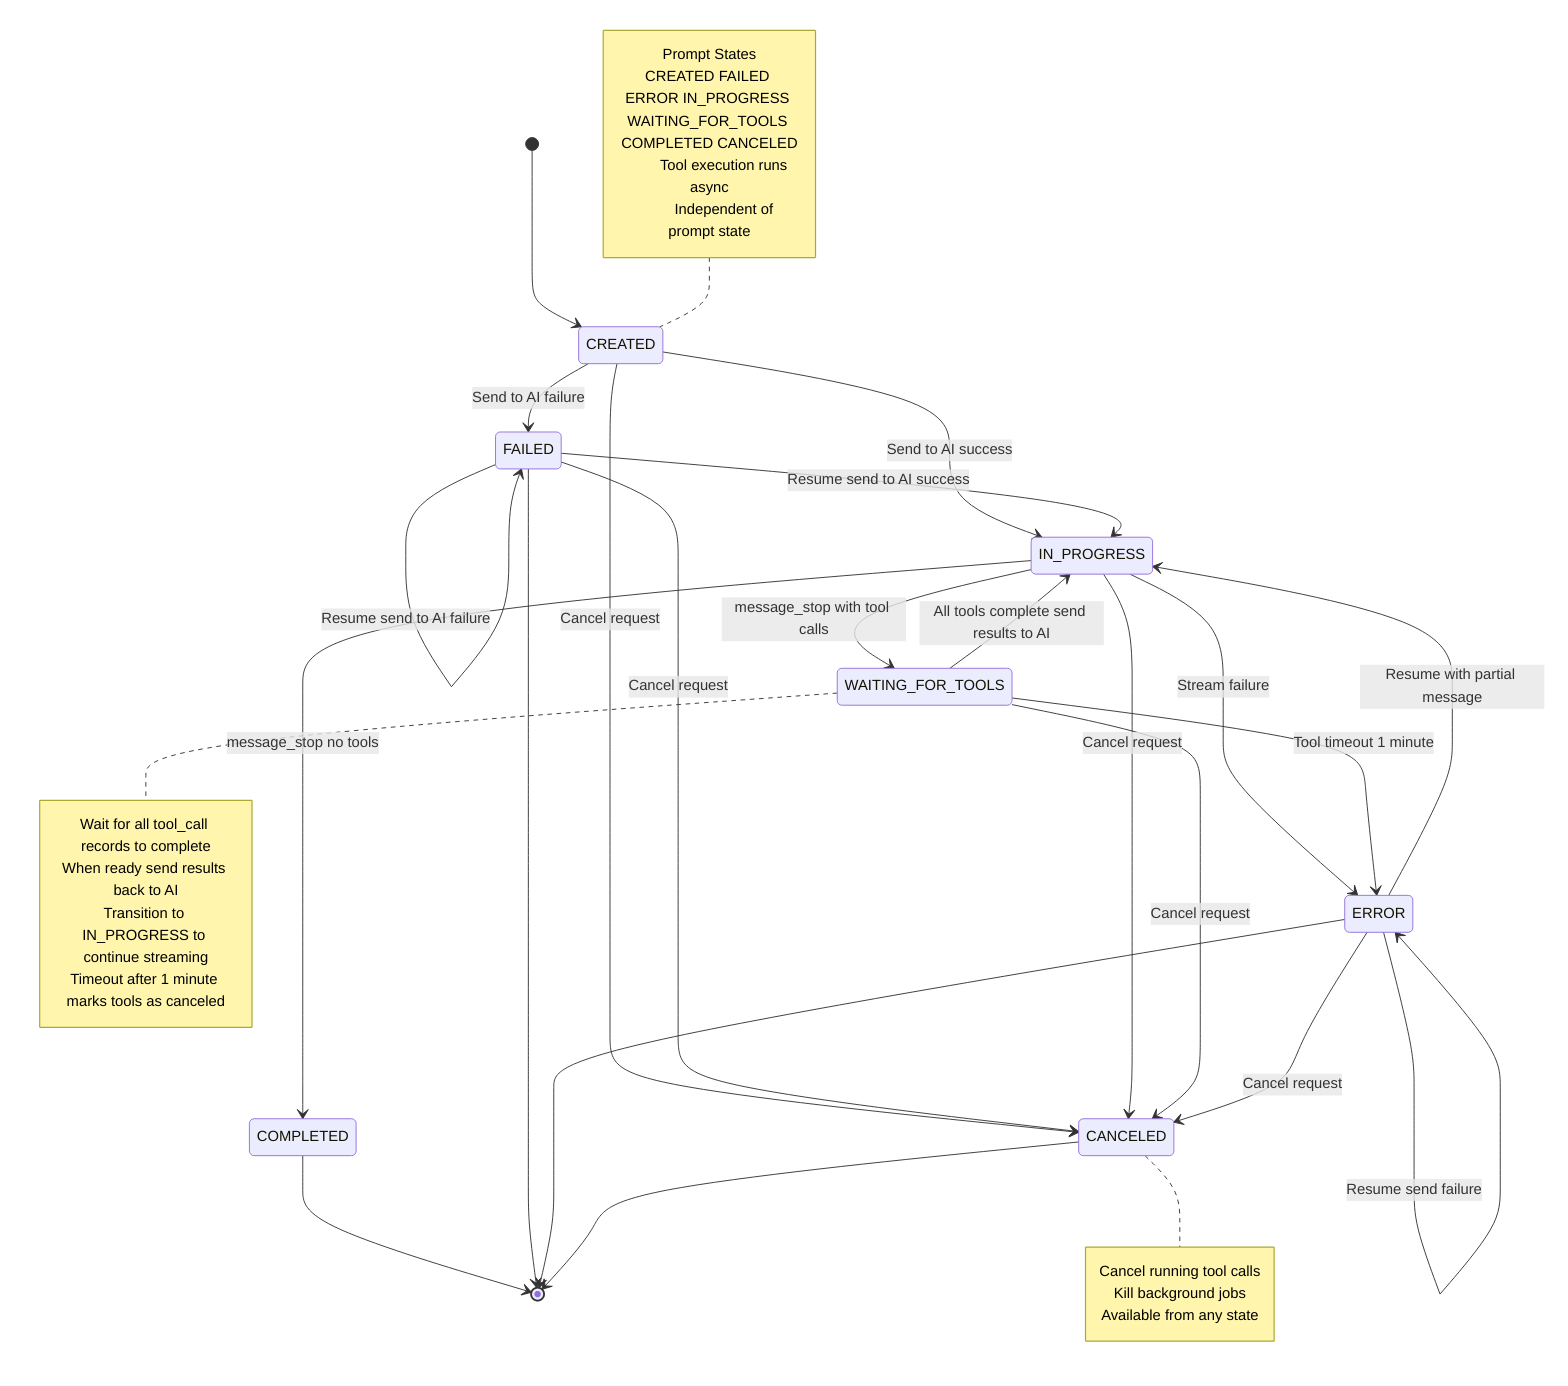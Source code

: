 stateDiagram-v2
    [*] --> CREATED
    
    CREATED --> IN_PROGRESS : Send to AI success
    CREATED --> FAILED : Send to AI failure
    CREATED --> CANCELED : Cancel request
    
    FAILED --> IN_PROGRESS : Resume send to AI success
    FAILED --> FAILED : Resume send to AI failure
    FAILED --> CANCELED : Cancel request
    
    IN_PROGRESS --> ERROR : Stream failure
    IN_PROGRESS --> WAITING_FOR_TOOLS : message_stop with tool calls
    IN_PROGRESS --> COMPLETED : message_stop no tools
    IN_PROGRESS --> CANCELED : Cancel request
    
    WAITING_FOR_TOOLS --> IN_PROGRESS : All tools complete send results to AI
    WAITING_FOR_TOOLS --> ERROR : Tool timeout 1 minute
    WAITING_FOR_TOOLS --> CANCELED : Cancel request
    
    ERROR --> IN_PROGRESS : Resume with partial message
    ERROR --> ERROR : Resume send failure
    ERROR --> CANCELED : Cancel request
    
    COMPLETED --> [*]
    FAILED --> [*] 
    ERROR --> [*]
    CANCELED --> [*]
    
    note right of WAITING_FOR_TOOLS
        Wait for all tool_call records to complete
        When ready send results back to AI
        Transition to IN_PROGRESS to continue streaming
        Timeout after 1 minute marks tools as canceled
    end note
    
    note right of CANCELED
        Cancel running tool calls
        Kill background jobs
        Available from any state
    end note
    
    note left of CREATED
        Prompt States
        CREATED FAILED ERROR IN_PROGRESS 
        WAITING_FOR_TOOLS COMPLETED CANCELED
        
        Tool execution runs async
        Independent of prompt state
    end note